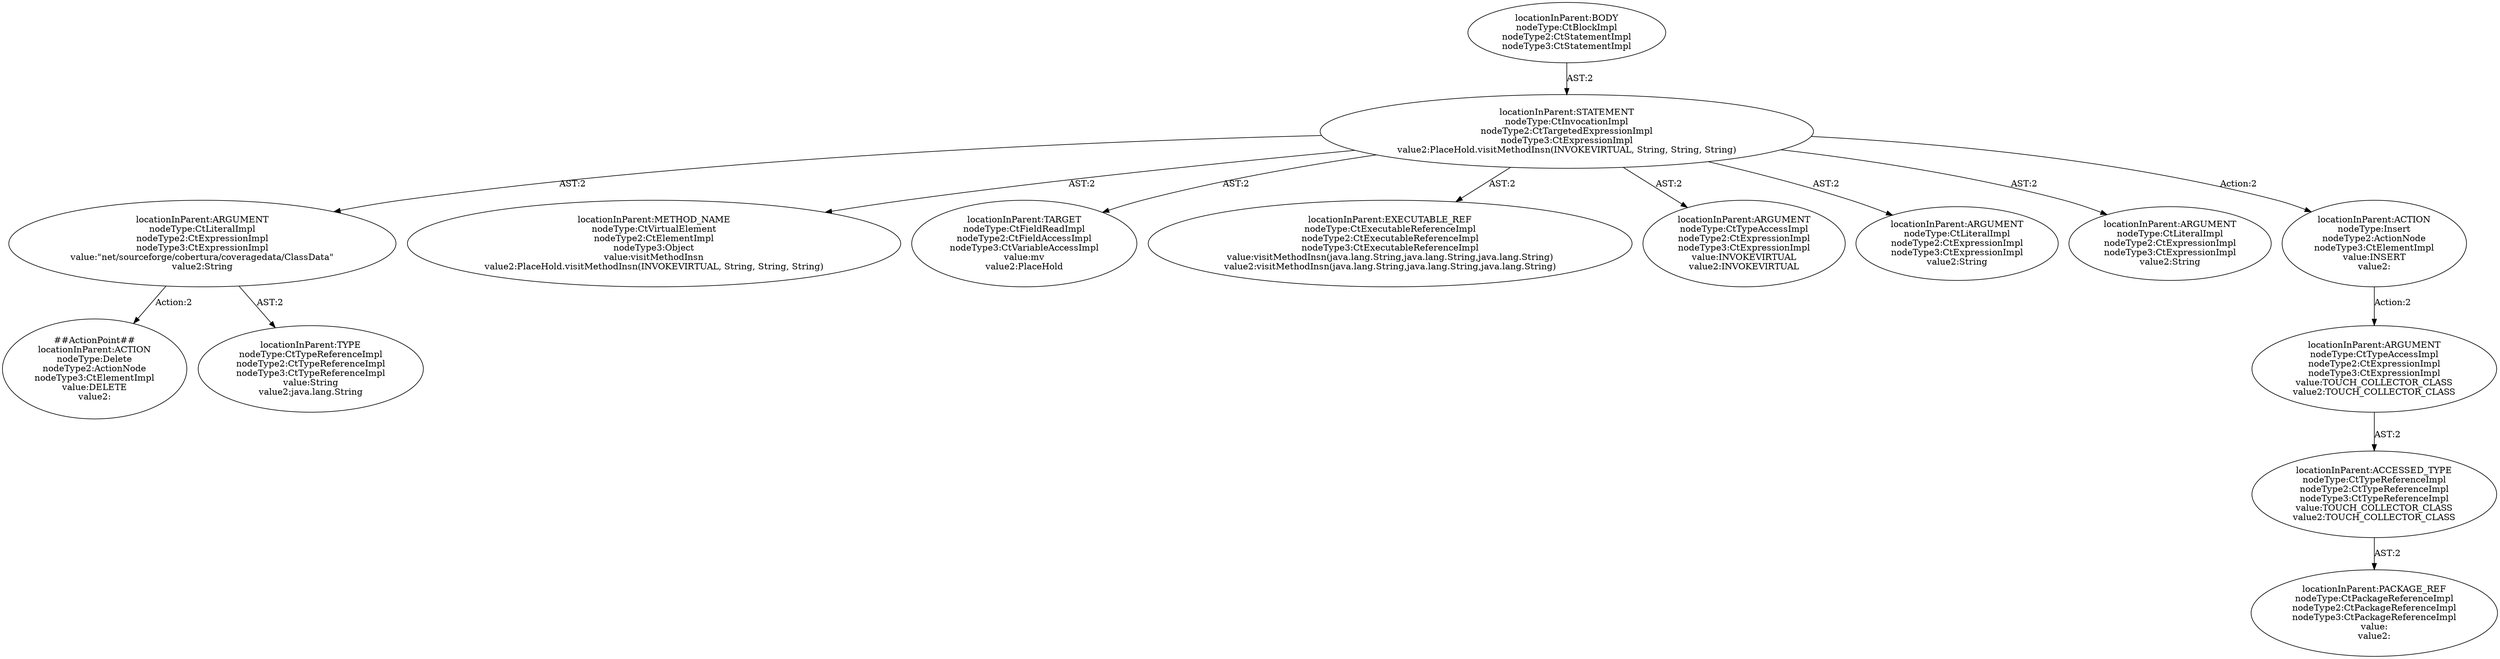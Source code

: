digraph "Pattern" {
0 [label="##ActionPoint##
locationInParent:ACTION
nodeType:Delete
nodeType2:ActionNode
nodeType3:CtElementImpl
value:DELETE
value2:" shape=ellipse]
1 [label="locationInParent:ARGUMENT
nodeType:CtLiteralImpl
nodeType2:CtExpressionImpl
nodeType3:CtExpressionImpl
value:\"net/sourceforge/cobertura/coveragedata/ClassData\"
value2:String" shape=ellipse]
2 [label="locationInParent:STATEMENT
nodeType:CtInvocationImpl
nodeType2:CtTargetedExpressionImpl
nodeType3:CtExpressionImpl
value2:PlaceHold.visitMethodInsn(INVOKEVIRTUAL, String, String, String)" shape=ellipse]
3 [label="locationInParent:BODY
nodeType:CtBlockImpl
nodeType2:CtStatementImpl
nodeType3:CtStatementImpl" shape=ellipse]
4 [label="locationInParent:METHOD_NAME
nodeType:CtVirtualElement
nodeType2:CtElementImpl
nodeType3:Object
value:visitMethodInsn
value2:PlaceHold.visitMethodInsn(INVOKEVIRTUAL, String, String, String)" shape=ellipse]
5 [label="locationInParent:TARGET
nodeType:CtFieldReadImpl
nodeType2:CtFieldAccessImpl
nodeType3:CtVariableAccessImpl
value:mv
value2:PlaceHold" shape=ellipse]
6 [label="locationInParent:EXECUTABLE_REF
nodeType:CtExecutableReferenceImpl
nodeType2:CtExecutableReferenceImpl
nodeType3:CtExecutableReferenceImpl
value:visitMethodInsn(java.lang.String,java.lang.String,java.lang.String)
value2:visitMethodInsn(java.lang.String,java.lang.String,java.lang.String)" shape=ellipse]
7 [label="locationInParent:ARGUMENT
nodeType:CtTypeAccessImpl
nodeType2:CtExpressionImpl
nodeType3:CtExpressionImpl
value:INVOKEVIRTUAL
value2:INVOKEVIRTUAL" shape=ellipse]
8 [label="locationInParent:ARGUMENT
nodeType:CtLiteralImpl
nodeType2:CtExpressionImpl
nodeType3:CtExpressionImpl
value2:String" shape=ellipse]
9 [label="locationInParent:ARGUMENT
nodeType:CtLiteralImpl
nodeType2:CtExpressionImpl
nodeType3:CtExpressionImpl
value2:String" shape=ellipse]
10 [label="locationInParent:ACTION
nodeType:Insert
nodeType2:ActionNode
nodeType3:CtElementImpl
value:INSERT
value2:" shape=ellipse]
11 [label="locationInParent:ARGUMENT
nodeType:CtTypeAccessImpl
nodeType2:CtExpressionImpl
nodeType3:CtExpressionImpl
value:TOUCH_COLLECTOR_CLASS
value2:TOUCH_COLLECTOR_CLASS" shape=ellipse]
12 [label="locationInParent:ACCESSED_TYPE
nodeType:CtTypeReferenceImpl
nodeType2:CtTypeReferenceImpl
nodeType3:CtTypeReferenceImpl
value:TOUCH_COLLECTOR_CLASS
value2:TOUCH_COLLECTOR_CLASS" shape=ellipse]
13 [label="locationInParent:PACKAGE_REF
nodeType:CtPackageReferenceImpl
nodeType2:CtPackageReferenceImpl
nodeType3:CtPackageReferenceImpl
value:
value2:" shape=ellipse]
14 [label="locationInParent:TYPE
nodeType:CtTypeReferenceImpl
nodeType2:CtTypeReferenceImpl
nodeType3:CtTypeReferenceImpl
value:String
value2:java.lang.String" shape=ellipse]
1 -> 0 [label="Action:2"];
1 -> 14 [label="AST:2"];
2 -> 1 [label="AST:2"];
2 -> 4 [label="AST:2"];
2 -> 5 [label="AST:2"];
2 -> 6 [label="AST:2"];
2 -> 7 [label="AST:2"];
2 -> 8 [label="AST:2"];
2 -> 9 [label="AST:2"];
2 -> 10 [label="Action:2"];
3 -> 2 [label="AST:2"];
10 -> 11 [label="Action:2"];
11 -> 12 [label="AST:2"];
12 -> 13 [label="AST:2"];
}